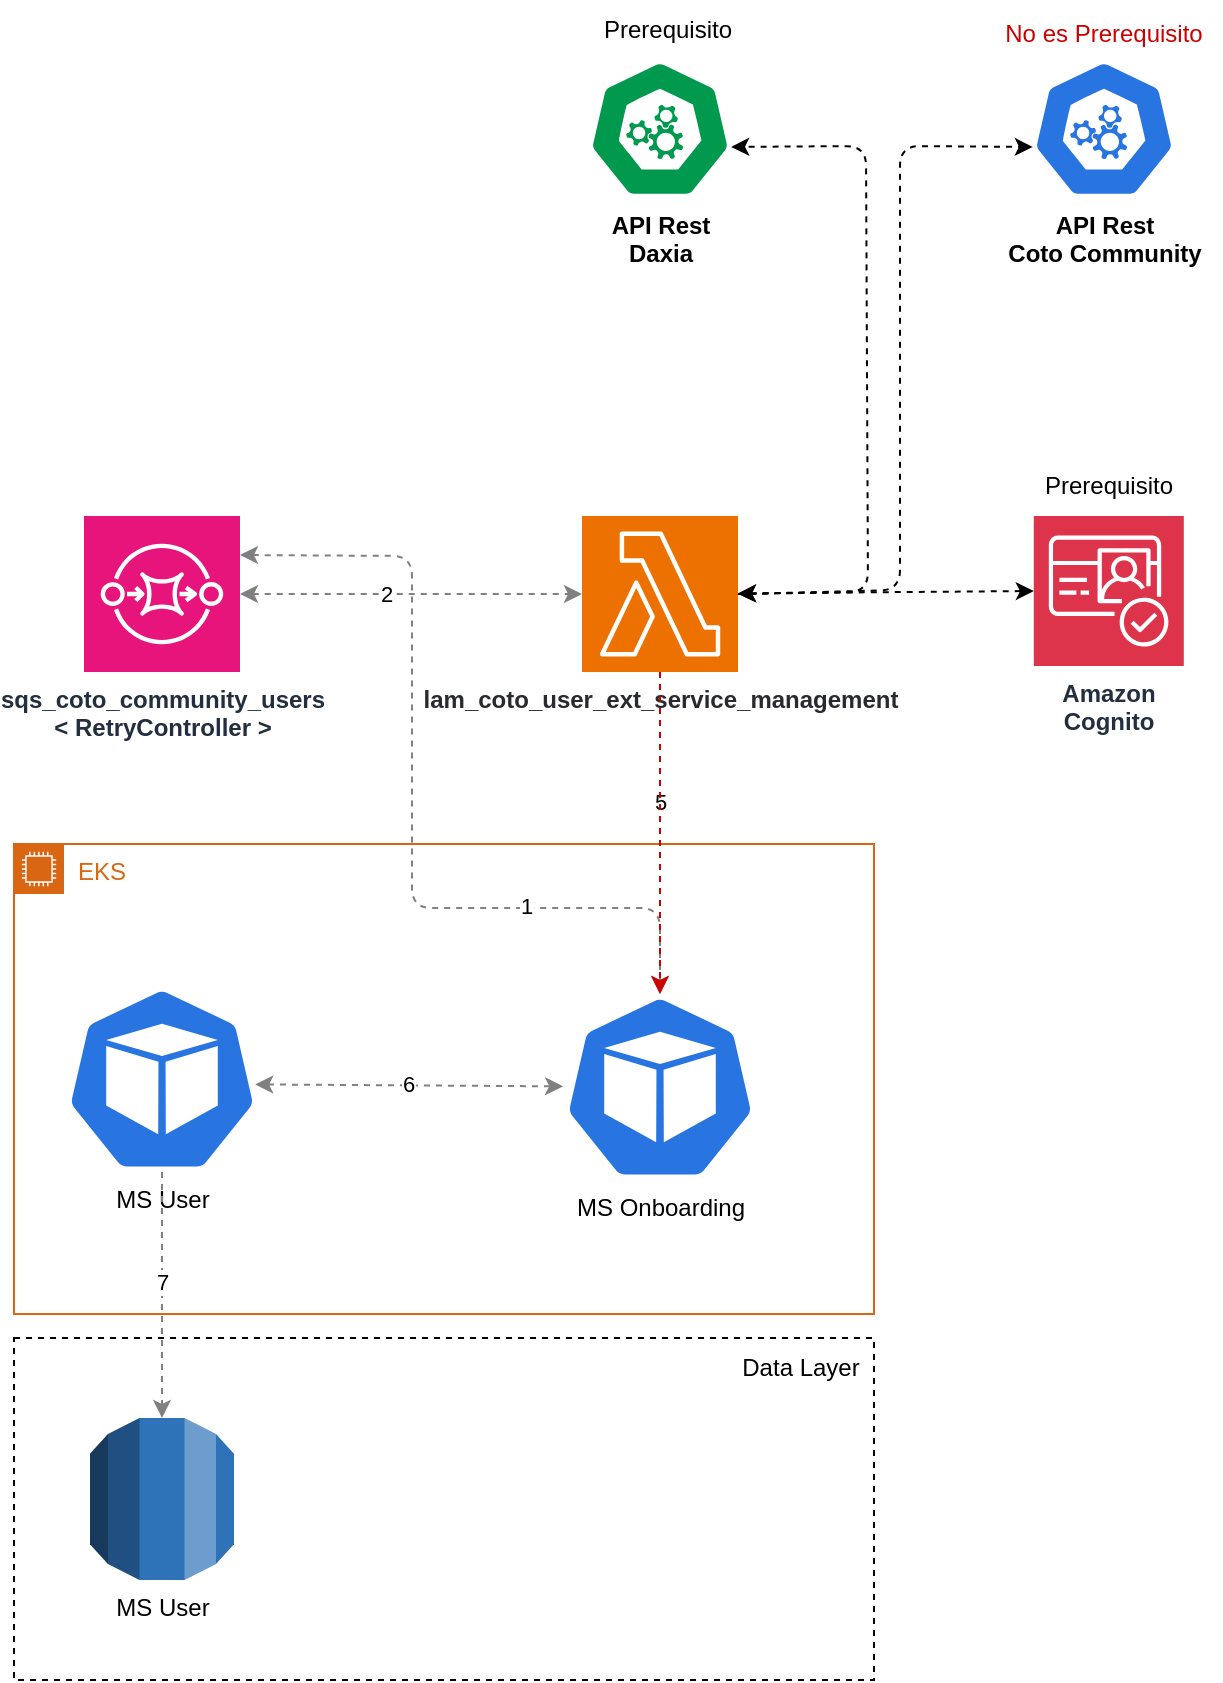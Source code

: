<mxfile pages="4">
    <diagram name="Versión 1" id="N-vkMSzk643TT1PF1aIJ">
        <mxGraphModel dx="1223" dy="-821" grid="0" gridSize="10" guides="1" tooltips="1" connect="1" arrows="1" fold="1" page="1" pageScale="1" pageWidth="1700" pageHeight="1600" math="0" shadow="0">
            <root>
                <mxCell id="Fg7kL6HJxGl7YF9px7j5-0"/>
                <mxCell id="Fg7kL6HJxGl7YF9px7j5-1" parent="Fg7kL6HJxGl7YF9px7j5-0"/>
                <mxCell id="Fg7kL6HJxGl7YF9px7j5-3" value="" style="rounded=0;whiteSpace=wrap;html=1;dashed=1;" parent="Fg7kL6HJxGl7YF9px7j5-1" vertex="1">
                    <mxGeometry x="762" y="2297" width="430" height="171" as="geometry"/>
                </mxCell>
                <mxCell id="Fg7kL6HJxGl7YF9px7j5-4" value="&lt;b style=&quot;color: rgb(41, 42, 46); text-align: left; white-space: pre-wrap;&quot;&gt;&lt;font style=&quot;background-color: rgb(255, 255, 255);&quot;&gt;lam_coto_user_ext_service_management&lt;/font&gt;&lt;/b&gt;" style="sketch=0;points=[[0,0,0],[0.25,0,0],[0.5,0,0],[0.75,0,0],[1,0,0],[0,1,0],[0.25,1,0],[0.5,1,0],[0.75,1,0],[1,1,0],[0,0.25,0],[0,0.5,0],[0,0.75,0],[1,0.25,0],[1,0.5,0],[1,0.75,0]];outlineConnect=0;fontColor=#232F3E;fillColor=#ED7100;strokeColor=#ffffff;dashed=0;verticalLabelPosition=bottom;verticalAlign=top;align=center;html=1;fontSize=12;fontStyle=0;aspect=fixed;shape=mxgraph.aws4.resourceIcon;resIcon=mxgraph.aws4.lambda;" parent="Fg7kL6HJxGl7YF9px7j5-1" vertex="1">
                    <mxGeometry x="1046" y="1886" width="78" height="78" as="geometry"/>
                </mxCell>
                <mxCell id="Fg7kL6HJxGl7YF9px7j5-5" value="&lt;b&gt;sqs_coto_community_users&lt;br&gt;&amp;lt; RetryController &amp;gt;&lt;/b&gt;" style="sketch=0;points=[[0,0,0],[0.25,0,0],[0.5,0,0],[0.75,0,0],[1,0,0],[0,1,0],[0.25,1,0],[0.5,1,0],[0.75,1,0],[1,1,0],[0,0.25,0],[0,0.5,0],[0,0.75,0],[1,0.25,0],[1,0.5,0],[1,0.75,0]];outlineConnect=0;fontColor=#232F3E;fillColor=#E7157B;strokeColor=#ffffff;dashed=0;verticalLabelPosition=bottom;verticalAlign=top;align=center;html=1;fontSize=12;fontStyle=0;aspect=fixed;shape=mxgraph.aws4.resourceIcon;resIcon=mxgraph.aws4.sqs;" parent="Fg7kL6HJxGl7YF9px7j5-1" vertex="1">
                    <mxGeometry x="797" y="1886" width="78" height="78" as="geometry"/>
                </mxCell>
                <mxCell id="Fg7kL6HJxGl7YF9px7j5-6" value="" style="endArrow=classic;startArrow=classic;html=1;rounded=0;exitX=1;exitY=0.5;exitDx=0;exitDy=0;exitPerimeter=0;entryX=0;entryY=0.5;entryDx=0;entryDy=0;entryPerimeter=0;strokeColor=#808080;dashed=1;" parent="Fg7kL6HJxGl7YF9px7j5-1" source="Fg7kL6HJxGl7YF9px7j5-5" target="Fg7kL6HJxGl7YF9px7j5-4" edge="1">
                    <mxGeometry width="50" height="50" relative="1" as="geometry">
                        <mxPoint x="825" y="1878" as="sourcePoint"/>
                        <mxPoint x="875" y="1828" as="targetPoint"/>
                    </mxGeometry>
                </mxCell>
                <mxCell id="Fg7kL6HJxGl7YF9px7j5-7" value="2" style="edgeLabel;html=1;align=center;verticalAlign=middle;resizable=0;points=[];" parent="Fg7kL6HJxGl7YF9px7j5-6" vertex="1" connectable="0">
                    <mxGeometry x="0.193" y="1" relative="1" as="geometry">
                        <mxPoint x="-29" y="1" as="offset"/>
                    </mxGeometry>
                </mxCell>
                <mxCell id="Fg7kL6HJxGl7YF9px7j5-8" value="&lt;b&gt;API Rest&lt;br&gt;Coto Community&lt;/b&gt;" style="aspect=fixed;sketch=0;html=1;dashed=0;whitespace=wrap;verticalLabelPosition=bottom;verticalAlign=top;fillColor=#2875E2;strokeColor=#ffffff;points=[[0.005,0.63,0],[0.1,0.2,0],[0.9,0.2,0],[0.5,0,0],[0.995,0.63,0],[0.72,0.99,0],[0.5,1,0],[0.28,0.99,0]];shape=mxgraph.kubernetes.icon2;prIcon=api" parent="Fg7kL6HJxGl7YF9px7j5-1" vertex="1">
                    <mxGeometry x="1271.06" y="1658" width="71.88" height="69" as="geometry"/>
                </mxCell>
                <mxCell id="Fg7kL6HJxGl7YF9px7j5-11" value="EKS" style="points=[[0,0],[0.25,0],[0.5,0],[0.75,0],[1,0],[1,0.25],[1,0.5],[1,0.75],[1,1],[0.75,1],[0.5,1],[0.25,1],[0,1],[0,0.75],[0,0.5],[0,0.25]];outlineConnect=0;gradientColor=none;html=1;whiteSpace=wrap;fontSize=12;fontStyle=0;container=1;pointerEvents=0;collapsible=0;recursiveResize=0;shape=mxgraph.aws4.group;grIcon=mxgraph.aws4.group_ec2_instance_contents;strokeColor=#D86613;fillColor=none;verticalAlign=top;align=left;spacingLeft=30;fontColor=#D86613;dashed=0;" parent="Fg7kL6HJxGl7YF9px7j5-1" vertex="1">
                    <mxGeometry x="762" y="2050" width="430" height="235" as="geometry"/>
                </mxCell>
                <mxCell id="Fg7kL6HJxGl7YF9px7j5-12" value="MS User" style="aspect=fixed;sketch=0;html=1;dashed=0;whitespace=wrap;verticalLabelPosition=bottom;verticalAlign=top;fillColor=#2875E2;strokeColor=#ffffff;points=[[0.005,0.63,0],[0.1,0.2,0],[0.9,0.2,0],[0.5,0,0],[0.995,0.63,0],[0.72,0.99,0],[0.5,1,0],[0.28,0.99,0]];shape=mxgraph.kubernetes.icon2;prIcon=pod" parent="Fg7kL6HJxGl7YF9px7j5-11" vertex="1">
                    <mxGeometry x="25.56" y="71" width="96.88" height="93" as="geometry"/>
                </mxCell>
                <mxCell id="Fg7kL6HJxGl7YF9px7j5-13" value="MS Onboarding" style="aspect=fixed;sketch=0;html=1;dashed=0;whitespace=wrap;verticalLabelPosition=bottom;verticalAlign=top;fillColor=#2875E2;strokeColor=#ffffff;points=[[0.005,0.63,0],[0.1,0.2,0],[0.9,0.2,0],[0.5,0,0],[0.995,0.63,0],[0.72,0.99,0],[0.5,1,0],[0.28,0.99,0]];shape=mxgraph.kubernetes.icon2;prIcon=pod" parent="Fg7kL6HJxGl7YF9px7j5-11" vertex="1">
                    <mxGeometry x="274.56" y="75" width="96.88" height="93" as="geometry"/>
                </mxCell>
                <mxCell id="Fg7kL6HJxGl7YF9px7j5-14" value="" style="endArrow=classic;startArrow=classic;html=1;rounded=0;exitX=0.981;exitY=0.529;exitDx=0;exitDy=0;exitPerimeter=0;dashed=1;strokeColor=#808080;" parent="Fg7kL6HJxGl7YF9px7j5-11" source="Fg7kL6HJxGl7YF9px7j5-12" target="Fg7kL6HJxGl7YF9px7j5-13" edge="1">
                    <mxGeometry width="50" height="50" relative="1" as="geometry">
                        <mxPoint x="231" y="-4" as="sourcePoint"/>
                        <mxPoint x="281" y="-54" as="targetPoint"/>
                    </mxGeometry>
                </mxCell>
                <mxCell id="Fg7kL6HJxGl7YF9px7j5-15" value="5" style="edgeLabel;html=1;align=center;verticalAlign=middle;resizable=0;points=[];" parent="Fg7kL6HJxGl7YF9px7j5-14" vertex="1" connectable="0">
                    <mxGeometry x="-0.117" y="1" relative="1" as="geometry">
                        <mxPoint x="134" y="-141" as="offset"/>
                    </mxGeometry>
                </mxCell>
                <mxCell id="Fg7kL6HJxGl7YF9px7j5-16" value="6" style="edgeLabel;html=1;align=center;verticalAlign=middle;resizable=0;points=[];" parent="Fg7kL6HJxGl7YF9px7j5-11" vertex="1" connectable="0">
                    <mxGeometry x="198.004" y="121.505" as="geometry">
                        <mxPoint x="-1" y="-2" as="offset"/>
                    </mxGeometry>
                </mxCell>
                <mxCell id="Fg7kL6HJxGl7YF9px7j5-17" value="" style="endArrow=classic;startArrow=classic;html=1;rounded=1;exitX=1;exitY=0.25;exitDx=0;exitDy=0;exitPerimeter=0;entryX=0.5;entryY=0;entryDx=0;entryDy=0;entryPerimeter=0;curved=0;strokeColor=#808080;fillColor=#f5f5f5;dashed=1;" parent="Fg7kL6HJxGl7YF9px7j5-1" source="Fg7kL6HJxGl7YF9px7j5-5" target="Fg7kL6HJxGl7YF9px7j5-13" edge="1">
                    <mxGeometry width="50" height="50" relative="1" as="geometry">
                        <mxPoint x="993" y="2046" as="sourcePoint"/>
                        <mxPoint x="1043" y="1996" as="targetPoint"/>
                        <Array as="points">
                            <mxPoint x="961" y="1906"/>
                            <mxPoint x="961" y="2082"/>
                            <mxPoint x="1085" y="2082"/>
                        </Array>
                    </mxGeometry>
                </mxCell>
                <mxCell id="Fg7kL6HJxGl7YF9px7j5-18" value="1" style="edgeLabel;html=1;align=center;verticalAlign=middle;resizable=0;points=[];" parent="Fg7kL6HJxGl7YF9px7j5-17" vertex="1" connectable="0">
                    <mxGeometry x="0.484" y="1" relative="1" as="geometry">
                        <mxPoint as="offset"/>
                    </mxGeometry>
                </mxCell>
                <mxCell id="Fg7kL6HJxGl7YF9px7j5-19" value="MS User" style="outlineConnect=0;dashed=0;verticalLabelPosition=bottom;verticalAlign=top;align=center;html=1;shape=mxgraph.aws3.rds;fillColor=#2E73B8;gradientColor=none;" parent="Fg7kL6HJxGl7YF9px7j5-1" vertex="1">
                    <mxGeometry x="800" y="2337" width="72" height="81" as="geometry"/>
                </mxCell>
                <mxCell id="Fg7kL6HJxGl7YF9px7j5-20" value="" style="endArrow=classic;html=1;rounded=0;exitX=0.5;exitY=1;exitDx=0;exitDy=0;exitPerimeter=0;entryX=0.5;entryY=0;entryDx=0;entryDy=0;entryPerimeter=0;dashed=1;strokeColor=#CC0000;" parent="Fg7kL6HJxGl7YF9px7j5-1" source="Fg7kL6HJxGl7YF9px7j5-4" target="Fg7kL6HJxGl7YF9px7j5-13" edge="1">
                    <mxGeometry width="50" height="50" relative="1" as="geometry">
                        <mxPoint x="1145" y="2238" as="sourcePoint"/>
                        <mxPoint x="1195" y="2188" as="targetPoint"/>
                    </mxGeometry>
                </mxCell>
                <mxCell id="Fg7kL6HJxGl7YF9px7j5-22" value="" style="endArrow=classic;html=1;rounded=0;exitX=0.5;exitY=1;exitDx=0;exitDy=0;exitPerimeter=0;dashed=1;strokeColor=#808080;" parent="Fg7kL6HJxGl7YF9px7j5-1" source="Fg7kL6HJxGl7YF9px7j5-12" target="Fg7kL6HJxGl7YF9px7j5-19" edge="1">
                    <mxGeometry width="50" height="50" relative="1" as="geometry">
                        <mxPoint x="1145" y="2238" as="sourcePoint"/>
                        <mxPoint x="1195" y="2188" as="targetPoint"/>
                    </mxGeometry>
                </mxCell>
                <mxCell id="Fg7kL6HJxGl7YF9px7j5-23" value="7" style="edgeLabel;html=1;align=center;verticalAlign=middle;resizable=0;points=[];" parent="Fg7kL6HJxGl7YF9px7j5-22" vertex="1" connectable="0">
                    <mxGeometry x="-0.206" y="-2" relative="1" as="geometry">
                        <mxPoint x="2" y="6" as="offset"/>
                    </mxGeometry>
                </mxCell>
                <mxCell id="Fg7kL6HJxGl7YF9px7j5-24" value="Data Layer" style="text;html=1;align=center;verticalAlign=middle;whiteSpace=wrap;rounded=0;" parent="Fg7kL6HJxGl7YF9px7j5-1" vertex="1">
                    <mxGeometry x="1119" y="2297" width="73" height="30" as="geometry"/>
                </mxCell>
                <mxCell id="Fg7kL6HJxGl7YF9px7j5-25" value="&lt;b&gt;API Rest&lt;br&gt;Daxia&lt;/b&gt;" style="aspect=fixed;sketch=0;html=1;dashed=0;whitespace=wrap;verticalLabelPosition=bottom;verticalAlign=top;fillColor=#00994D;strokeColor=#ffffff;points=[[0.005,0.63,0],[0.1,0.2,0],[0.9,0.2,0],[0.5,0,0],[0.995,0.63,0],[0.72,0.99,0],[0.5,1,0],[0.28,0.99,0]];shape=mxgraph.kubernetes.icon2;prIcon=api" parent="Fg7kL6HJxGl7YF9px7j5-1" vertex="1">
                    <mxGeometry x="1049.06" y="1658" width="71.88" height="69" as="geometry"/>
                </mxCell>
                <mxCell id="Fg7kL6HJxGl7YF9px7j5-27" value="No es Prerequisito" style="text;html=1;align=center;verticalAlign=middle;whiteSpace=wrap;rounded=0;fontColor=#CC0000;" parent="Fg7kL6HJxGl7YF9px7j5-1" vertex="1">
                    <mxGeometry x="1248.97" y="1630" width="116.06" height="30" as="geometry"/>
                </mxCell>
                <mxCell id="Fg7kL6HJxGl7YF9px7j5-28" value="&lt;b&gt;Amazon&lt;br&gt;Cognito&lt;/b&gt;" style="sketch=0;points=[[0,0,0],[0.25,0,0],[0.5,0,0],[0.75,0,0],[1,0,0],[0,1,0],[0.25,1,0],[0.5,1,0],[0.75,1,0],[1,1,0],[0,0.25,0],[0,0.5,0],[0,0.75,0],[1,0.25,0],[1,0.5,0],[1,0.75,0]];outlineConnect=0;fontColor=#232F3E;fillColor=#DD344C;strokeColor=#ffffff;dashed=0;verticalLabelPosition=bottom;verticalAlign=top;align=center;html=1;fontSize=12;fontStyle=0;aspect=fixed;shape=mxgraph.aws4.resourceIcon;resIcon=mxgraph.aws4.cognito;" parent="Fg7kL6HJxGl7YF9px7j5-1" vertex="1">
                    <mxGeometry x="1271.91" y="1886" width="75" height="75" as="geometry"/>
                </mxCell>
                <mxCell id="Fg7kL6HJxGl7YF9px7j5-29" value="Prerequisito" style="text;html=1;align=center;verticalAlign=middle;whiteSpace=wrap;rounded=0;" parent="Fg7kL6HJxGl7YF9px7j5-1" vertex="1">
                    <mxGeometry x="1031" y="1628" width="116.06" height="30" as="geometry"/>
                </mxCell>
                <mxCell id="Fg7kL6HJxGl7YF9px7j5-31" value="Prerequisito" style="text;html=1;align=center;verticalAlign=middle;whiteSpace=wrap;rounded=0;" parent="Fg7kL6HJxGl7YF9px7j5-1" vertex="1">
                    <mxGeometry x="1275.88" y="1856" width="67.06" height="30" as="geometry"/>
                </mxCell>
                <mxCell id="aQCFSto1aoT4IkWEtEfO-3" value="" style="endArrow=classic;startArrow=classic;html=1;entryX=0;entryY=0.5;entryDx=0;entryDy=0;entryPerimeter=0;dashed=1;" parent="Fg7kL6HJxGl7YF9px7j5-1" source="Fg7kL6HJxGl7YF9px7j5-4" target="Fg7kL6HJxGl7YF9px7j5-28" edge="1">
                    <mxGeometry width="50" height="50" relative="1" as="geometry">
                        <mxPoint x="951" y="2122" as="sourcePoint"/>
                        <mxPoint x="1001" y="2072" as="targetPoint"/>
                    </mxGeometry>
                </mxCell>
                <mxCell id="1TGrY30X7LJ7VMJuWEEE-0" value="" style="endArrow=classic;startArrow=classic;html=1;entryX=0.005;entryY=0.63;entryDx=0;entryDy=0;entryPerimeter=0;exitX=1;exitY=0.5;exitDx=0;exitDy=0;exitPerimeter=0;dashed=1;" parent="Fg7kL6HJxGl7YF9px7j5-1" source="Fg7kL6HJxGl7YF9px7j5-4" target="Fg7kL6HJxGl7YF9px7j5-8" edge="1">
                    <mxGeometry width="50" height="50" relative="1" as="geometry">
                        <mxPoint x="979" y="2022" as="sourcePoint"/>
                        <mxPoint x="1029" y="1972" as="targetPoint"/>
                        <Array as="points">
                            <mxPoint x="1205" y="1923"/>
                            <mxPoint x="1205" y="1701"/>
                        </Array>
                    </mxGeometry>
                </mxCell>
                <mxCell id="1TGrY30X7LJ7VMJuWEEE-1" value="" style="endArrow=classic;html=1;exitX=1;exitY=0.5;exitDx=0;exitDy=0;exitPerimeter=0;entryX=0.995;entryY=0.63;entryDx=0;entryDy=0;entryPerimeter=0;dashed=1;" parent="Fg7kL6HJxGl7YF9px7j5-1" source="Fg7kL6HJxGl7YF9px7j5-4" target="Fg7kL6HJxGl7YF9px7j5-25" edge="1">
                    <mxGeometry width="50" height="50" relative="1" as="geometry">
                        <mxPoint x="979" y="2022" as="sourcePoint"/>
                        <mxPoint x="1029" y="1972" as="targetPoint"/>
                        <Array as="points">
                            <mxPoint x="1189" y="1924"/>
                            <mxPoint x="1188" y="1701"/>
                        </Array>
                    </mxGeometry>
                </mxCell>
            </root>
        </mxGraphModel>
    </diagram>
    <diagram id="DYlVki5ZgptVmCfeUOrU" name="Versión 1.1.">
        <mxGraphModel dx="983" dy="-821" grid="0" gridSize="10" guides="1" tooltips="1" connect="1" arrows="1" fold="1" page="1" pageScale="1" pageWidth="1700" pageHeight="1600" math="0" shadow="0">
            <root>
                <mxCell id="0"/>
                <mxCell id="1" parent="0"/>
                <mxCell id="2" value="" style="rounded=0;whiteSpace=wrap;html=1;dashed=1;strokeColor=#0000FF;" parent="1" vertex="1">
                    <mxGeometry x="745" y="2381" width="646" height="171" as="geometry"/>
                </mxCell>
                <mxCell id="h1o31QETepkqe7xlc8Or-48" style="edgeStyle=none;html=1;entryX=0.5;entryY=1;entryDx=0;entryDy=0;dashed=1;fillColor=#f5f5f5;strokeColor=#999999;" parent="1" source="3" target="h1o31QETepkqe7xlc8Or-46" edge="1">
                    <mxGeometry relative="1" as="geometry"/>
                </mxCell>
                <mxCell id="3" value="&lt;b style=&quot;color: rgb(41, 42, 46); text-align: left; white-space: pre-wrap;&quot;&gt;&lt;font style=&quot;background-color: rgb(255, 255, 255);&quot;&gt;lam_coto_user_ext_service_management&lt;/font&gt;&lt;/b&gt;" style="sketch=0;points=[[0,0,0],[0.25,0,0],[0.5,0,0],[0.75,0,0],[1,0,0],[0,1,0],[0.25,1,0],[0.5,1,0],[0.75,1,0],[1,1,0],[0,0.25,0],[0,0.5,0],[0,0.75,0],[1,0.25,0],[1,0.5,0],[1,0.75,0]];outlineConnect=0;fontColor=#232F3E;fillColor=#ED7100;strokeColor=#ffffff;dashed=0;verticalLabelPosition=bottom;verticalAlign=top;align=center;html=1;fontSize=12;fontStyle=0;aspect=fixed;shape=mxgraph.aws4.resourceIcon;resIcon=mxgraph.aws4.lambda;" parent="1" vertex="1">
                    <mxGeometry x="1029" y="1970" width="78" height="78" as="geometry"/>
                </mxCell>
                <mxCell id="4" value="&lt;b&gt;sqs_coto_superapp_alta_usuarios&lt;br&gt;&amp;lt; RetryController &amp;gt;&lt;/b&gt;" style="sketch=0;points=[[0,0,0],[0.25,0,0],[0.5,0,0],[0.75,0,0],[1,0,0],[0,1,0],[0.25,1,0],[0.5,1,0],[0.75,1,0],[1,1,0],[0,0.25,0],[0,0.5,0],[0,0.75,0],[1,0.25,0],[1,0.5,0],[1,0.75,0]];outlineConnect=0;fontColor=#232F3E;fillColor=#E7157B;strokeColor=#ffffff;dashed=0;verticalLabelPosition=bottom;verticalAlign=top;align=center;html=1;fontSize=12;fontStyle=0;aspect=fixed;shape=mxgraph.aws4.resourceIcon;resIcon=mxgraph.aws4.sqs;" parent="1" vertex="1">
                    <mxGeometry x="765" y="1970" width="78" height="78" as="geometry"/>
                </mxCell>
                <mxCell id="5" value="" style="endArrow=classic;startArrow=classic;html=1;rounded=0;exitX=1;exitY=0.5;exitDx=0;exitDy=0;exitPerimeter=0;entryX=0;entryY=0.5;entryDx=0;entryDy=0;entryPerimeter=0;strokeColor=#808080;dashed=1;" parent="1" source="4" target="3" edge="1">
                    <mxGeometry width="50" height="50" relative="1" as="geometry">
                        <mxPoint x="808" y="1962" as="sourcePoint"/>
                        <mxPoint x="858" y="1912" as="targetPoint"/>
                    </mxGeometry>
                </mxCell>
                <mxCell id="6" value="2" style="edgeLabel;html=1;align=center;verticalAlign=middle;resizable=0;points=[];" parent="5" vertex="1" connectable="0">
                    <mxGeometry x="0.193" y="1" relative="1" as="geometry">
                        <mxPoint x="-29" y="1" as="offset"/>
                    </mxGeometry>
                </mxCell>
                <mxCell id="h1o31QETepkqe7xlc8Or-45" value="" style="edgeStyle=none;html=1;" parent="1" source="7" target="28" edge="1">
                    <mxGeometry relative="1" as="geometry"/>
                </mxCell>
                <mxCell id="7" value="&lt;b&gt;API Rest&lt;br&gt;Coto Community&lt;/b&gt;" style="aspect=fixed;sketch=0;html=1;dashed=0;whitespace=wrap;verticalLabelPosition=bottom;verticalAlign=top;fillColor=#2875E2;strokeColor=#ffffff;points=[[0.005,0.63,0],[0.1,0.2,0],[0.9,0.2,0],[0.5,0,0],[0.995,0.63,0],[0.72,0.99,0],[0.5,1,0],[0.28,0.99,0]];shape=mxgraph.kubernetes.icon2;prIcon=api" parent="1" vertex="1">
                    <mxGeometry x="1342.09" y="1892" width="71.88" height="69" as="geometry"/>
                </mxCell>
                <mxCell id="10" value="EKS" style="points=[[0,0],[0.25,0],[0.5,0],[0.75,0],[1,0],[1,0.25],[1,0.5],[1,0.75],[1,1],[0.75,1],[0.5,1],[0.25,1],[0,1],[0,0.75],[0,0.5],[0,0.25]];outlineConnect=0;gradientColor=none;html=1;whiteSpace=wrap;fontSize=12;fontStyle=0;container=1;pointerEvents=0;collapsible=0;recursiveResize=0;shape=mxgraph.aws4.group;grIcon=mxgraph.aws4.group_ec2_instance_contents;strokeColor=#D86613;fillColor=none;verticalAlign=top;align=left;spacingLeft=30;fontColor=#D86613;dashed=1;perimeterSpacing=7;" parent="1" vertex="1">
                    <mxGeometry x="745" y="2134" width="646" height="235" as="geometry"/>
                </mxCell>
                <mxCell id="11" value="MS User" style="aspect=fixed;sketch=0;html=1;dashed=0;whitespace=wrap;verticalLabelPosition=bottom;verticalAlign=top;fillColor=#2875E2;strokeColor=#ffffff;points=[[0.005,0.63,0],[0.1,0.2,0],[0.9,0.2,0],[0.5,0,0],[0.995,0.63,0],[0.72,0.99,0],[0.5,1,0],[0.28,0.99,0]];shape=mxgraph.kubernetes.icon2;prIcon=pod" parent="10" vertex="1">
                    <mxGeometry x="25.56" y="75" width="96.88" height="93" as="geometry"/>
                </mxCell>
                <mxCell id="12" value="MS Onboarding" style="aspect=fixed;sketch=0;html=1;dashed=0;whitespace=wrap;verticalLabelPosition=bottom;verticalAlign=top;fillColor=#2875E2;strokeColor=#ffffff;points=[[0.005,0.63,0],[0.1,0.2,0],[0.9,0.2,0],[0.5,0,0],[0.995,0.63,0],[0.72,0.99,0],[0.5,1,0],[0.28,0.99,0]];shape=mxgraph.kubernetes.icon2;prIcon=pod" parent="10" vertex="1">
                    <mxGeometry x="274.56" y="75" width="96.88" height="93" as="geometry"/>
                </mxCell>
                <mxCell id="h1o31QETepkqe7xlc8Or-36" value="MS Identity" style="aspect=fixed;sketch=0;html=1;dashed=0;whitespace=wrap;verticalLabelPosition=bottom;verticalAlign=top;fillColor=#2875E2;strokeColor=#ffffff;points=[[0.005,0.63,0],[0.1,0.2,0],[0.9,0.2,0],[0.5,0,0],[0.995,0.63,0],[0.72,0.99,0],[0.5,1,0],[0.28,0.99,0]];shape=mxgraph.kubernetes.icon2;prIcon=pod" parent="10" vertex="1">
                    <mxGeometry x="520" y="75" width="96.88" height="93" as="geometry"/>
                </mxCell>
                <mxCell id="15" value="" style="endArrow=classic;startArrow=classic;html=1;rounded=1;exitX=1;exitY=0.25;exitDx=0;exitDy=0;exitPerimeter=0;entryX=0.5;entryY=0;entryDx=0;entryDy=0;entryPerimeter=0;curved=0;strokeColor=#808080;fillColor=#f5f5f5;dashed=1;" parent="1" source="4" target="12" edge="1">
                    <mxGeometry width="50" height="50" relative="1" as="geometry">
                        <mxPoint x="976" y="2130" as="sourcePoint"/>
                        <mxPoint x="1026" y="2080" as="targetPoint"/>
                        <Array as="points">
                            <mxPoint x="944" y="1990"/>
                            <mxPoint x="944" y="2166"/>
                            <mxPoint x="1068" y="2166"/>
                        </Array>
                    </mxGeometry>
                </mxCell>
                <mxCell id="16" value="1" style="edgeLabel;html=1;align=center;verticalAlign=middle;resizable=0;points=[];" parent="15" vertex="1" connectable="0">
                    <mxGeometry x="0.484" y="1" relative="1" as="geometry">
                        <mxPoint as="offset"/>
                    </mxGeometry>
                </mxCell>
                <mxCell id="17" value="MS User" style="outlineConnect=0;dashed=0;verticalLabelPosition=bottom;verticalAlign=top;align=center;html=1;shape=mxgraph.aws3.rds;fillColor=#2E73B8;gradientColor=none;" parent="1" vertex="1">
                    <mxGeometry x="783" y="2421" width="72" height="81" as="geometry"/>
                </mxCell>
                <mxCell id="18" value="" style="endArrow=classic;html=1;rounded=1;exitX=0.5;exitY=1;exitDx=0;exitDy=0;exitPerimeter=0;dashed=1;strokeColor=#808080;curved=0;" parent="1" source="3" edge="1">
                    <mxGeometry width="50" height="50" relative="1" as="geometry">
                        <mxPoint x="1128" y="2322" as="sourcePoint"/>
                        <mxPoint x="819" y="2211" as="targetPoint"/>
                        <Array as="points">
                            <mxPoint x="1068" y="2099"/>
                            <mxPoint x="820" y="2099"/>
                        </Array>
                    </mxGeometry>
                </mxCell>
                <mxCell id="20" value="" style="endArrow=classic;html=1;rounded=0;exitX=0.5;exitY=1;exitDx=0;exitDy=0;exitPerimeter=0;dashed=1;strokeColor=#808080;" parent="1" source="11" target="17" edge="1">
                    <mxGeometry width="50" height="50" relative="1" as="geometry">
                        <mxPoint x="1128" y="2322" as="sourcePoint"/>
                        <mxPoint x="1178" y="2272" as="targetPoint"/>
                    </mxGeometry>
                </mxCell>
                <mxCell id="21" value="7" style="edgeLabel;html=1;align=center;verticalAlign=middle;resizable=0;points=[];" parent="20" vertex="1" connectable="0">
                    <mxGeometry x="-0.206" y="-2" relative="1" as="geometry">
                        <mxPoint x="2" y="6" as="offset"/>
                    </mxGeometry>
                </mxCell>
                <mxCell id="22" value="Data Layer" style="text;html=1;align=center;verticalAlign=middle;whiteSpace=wrap;rounded=0;" parent="1" vertex="1">
                    <mxGeometry x="1317.59" y="2381" width="73" height="30" as="geometry"/>
                </mxCell>
                <mxCell id="23" value="&lt;b&gt;API Rest&lt;br&gt;Daxia&lt;/b&gt;" style="aspect=fixed;sketch=0;html=1;dashed=0;whitespace=wrap;verticalLabelPosition=bottom;verticalAlign=top;fillColor=#00994D;strokeColor=#ffffff;points=[[0.005,0.63,0],[0.1,0.2,0],[0.9,0.2,0],[0.5,0,0],[0.995,0.63,0],[0.72,0.99,0],[0.5,1,0],[0.28,0.99,0]];shape=mxgraph.kubernetes.icon2;prIcon=api" parent="1" vertex="1">
                    <mxGeometry x="1342.09" y="2014" width="71.88" height="69" as="geometry"/>
                </mxCell>
                <mxCell id="27" value="&lt;span style=&quot;color: rgb(204, 0, 0);&quot;&gt;(**)&amp;nbsp;&lt;/span&gt;" style="text;html=1;align=center;verticalAlign=middle;whiteSpace=wrap;rounded=0;" parent="1" vertex="1">
                    <mxGeometry x="1297.0" y="2027" width="67.06" height="30" as="geometry"/>
                </mxCell>
                <mxCell id="28" value="&lt;span style=&quot;color: rgb(0, 0, 204);&quot;&gt;(**)&lt;/span&gt;" style="text;html=1;align=center;verticalAlign=middle;whiteSpace=wrap;rounded=0;fontColor=#CC0000;" parent="1" vertex="1">
                    <mxGeometry x="1311.49" y="1905" width="38.09" height="30" as="geometry"/>
                </mxCell>
                <mxCell id="30" value="&lt;b&gt;Amazon&lt;br&gt;Cognito&lt;/b&gt;" style="sketch=0;points=[[0,0,0],[0.25,0,0],[0.5,0,0],[0.75,0,0],[1,0,0],[0,1,0],[0.25,1,0],[0.5,1,0],[0.75,1,0],[1,1,0],[0,0.25,0],[0,0.5,0],[0,0.75,0],[1,0.25,0],[1,0.5,0],[1,0.75,0]];outlineConnect=0;fontColor=#232F3E;fillColor=#DD344C;strokeColor=#ffffff;dashed=0;verticalLabelPosition=bottom;verticalAlign=top;align=center;html=1;fontSize=12;fontStyle=0;aspect=fixed;shape=mxgraph.aws4.resourceIcon;resIcon=mxgraph.aws4.cognito;" parent="1" vertex="1">
                    <mxGeometry x="1345.03" y="1780" width="66" height="66" as="geometry"/>
                </mxCell>
                <mxCell id="35" value="&lt;font style=&quot;color: rgb(0, 0, 204);&quot;&gt;(**) No es Prerequisito para dar de alta&lt;/font&gt;" style="text;html=1;align=center;verticalAlign=middle;whiteSpace=wrap;rounded=0;strokeColor=#0000CC;dashed=1;" parent="1" vertex="1">
                    <mxGeometry x="742" y="1817" width="239" height="30" as="geometry"/>
                </mxCell>
                <mxCell id="h1o31QETepkqe7xlc8Or-40" value="" style="endArrow=classic;startArrow=classic;html=1;exitX=1;exitY=0.5;exitDx=0;exitDy=0;exitPerimeter=0;entryX=0;entryY=0.5;entryDx=0;entryDy=0;entryPerimeter=0;fontColor=#999999;strokeColor=#999999;dashed=1;" parent="1" source="3" target="30" edge="1">
                    <mxGeometry width="50" height="50" relative="1" as="geometry">
                        <mxPoint x="1222" y="2225" as="sourcePoint"/>
                        <mxPoint x="1272" y="2175" as="targetPoint"/>
                        <Array as="points">
                            <mxPoint x="1219" y="2009"/>
                            <mxPoint x="1219" y="1813"/>
                        </Array>
                    </mxGeometry>
                </mxCell>
                <mxCell id="h1o31QETepkqe7xlc8Or-41" value="" style="endArrow=classic;startArrow=classic;html=1;entryX=0.005;entryY=0.63;entryDx=0;entryDy=0;entryPerimeter=0;exitX=1;exitY=0.5;exitDx=0;exitDy=0;exitPerimeter=0;strokeColor=#B3B3B3;dashed=1;" parent="1" source="3" target="7" edge="1">
                    <mxGeometry width="50" height="50" relative="1" as="geometry">
                        <mxPoint x="1222" y="2225" as="sourcePoint"/>
                        <mxPoint x="1272" y="2175" as="targetPoint"/>
                        <Array as="points">
                            <mxPoint x="1219" y="2009"/>
                            <mxPoint x="1219" y="1935"/>
                        </Array>
                    </mxGeometry>
                </mxCell>
                <mxCell id="h1o31QETepkqe7xlc8Or-42" value="" style="endArrow=classic;startArrow=classic;html=1;exitX=0.995;exitY=0.63;exitDx=0;exitDy=0;exitPerimeter=0;entryX=0.005;entryY=0.63;entryDx=0;entryDy=0;entryPerimeter=0;strokeColor=#999999;dashed=1;" parent="1" source="11" target="23" edge="1">
                    <mxGeometry width="50" height="50" relative="1" as="geometry">
                        <mxPoint x="1204" y="2125" as="sourcePoint"/>
                        <mxPoint x="1254" y="2075" as="targetPoint"/>
                        <Array as="points">
                            <mxPoint x="930" y="2268"/>
                            <mxPoint x="930" y="2340"/>
                            <mxPoint x="1220" y="2340"/>
                            <mxPoint x="1220" y="2059"/>
                        </Array>
                    </mxGeometry>
                </mxCell>
                <mxCell id="h1o31QETepkqe7xlc8Or-43" value="" style="endArrow=classic;html=1;exitX=0.995;exitY=0.63;exitDx=0;exitDy=0;exitPerimeter=0;entryX=1;entryY=0.5;entryDx=0;entryDy=0;entryPerimeter=0;dashed=1;strokeColor=#999999;" parent="1" source="h1o31QETepkqe7xlc8Or-36" target="30" edge="1">
                    <mxGeometry width="50" height="50" relative="1" as="geometry">
                        <mxPoint x="1588.996" y="2268.59" as="sourcePoint"/>
                        <mxPoint x="1638.63" y="1814" as="targetPoint"/>
                        <Array as="points">
                            <mxPoint x="1473" y="2268"/>
                            <mxPoint x="1473" y="1813"/>
                        </Array>
                    </mxGeometry>
                </mxCell>
                <mxCell id="_EzCQTQbRC4SgNDIyxDZ-52" value="Inicio Sesión&lt;br&gt;(Si isCreated == True)" style="edgeLabel;html=1;align=center;verticalAlign=middle;resizable=0;points=[];" parent="h1o31QETepkqe7xlc8Or-43" vertex="1" connectable="0">
                    <mxGeometry x="0.044" y="-1" relative="1" as="geometry">
                        <mxPoint as="offset"/>
                    </mxGeometry>
                </mxCell>
                <mxCell id="h1o31QETepkqe7xlc8Or-44" value="" style="outlineConnect=0;dashed=0;verticalLabelPosition=bottom;verticalAlign=top;align=center;html=1;shape=mxgraph.aws3.android;fillColor=#6600CC;gradientColor=none;" parent="1" vertex="1">
                    <mxGeometry x="998" y="1963" width="26" height="31" as="geometry"/>
                </mxCell>
                <mxCell id="h1o31QETepkqe7xlc8Or-46" value="" style="strokeColor=#666666;shadow=0;strokeWidth=1;rounded=1;absoluteArcSize=1;arcSize=2;dashed=1;fontColor=#000000;" parent="1" vertex="1">
                    <mxGeometry x="1018" y="1786" width="100" height="60" as="geometry"/>
                </mxCell>
                <mxCell id="h1o31QETepkqe7xlc8Or-47" value="Firebase" style="sketch=0;dashed=0;connectable=0;html=1;fillColor=#5184F3;strokeColor=none;shape=mxgraph.gcp2.firebase;part=1;labelPosition=right;verticalLabelPosition=middle;align=left;verticalAlign=middle;spacingLeft=5;fontColor=#999999;fontSize=12;" parent="h1o31QETepkqe7xlc8Or-46" vertex="1">
                    <mxGeometry width="32.4" height="45" relative="1" as="geometry">
                        <mxPoint x="5" y="7" as="offset"/>
                    </mxGeometry>
                </mxCell>
                <mxCell id="_EzCQTQbRC4SgNDIyxDZ-35" value="3 Async" style="text;html=1;align=center;verticalAlign=middle;whiteSpace=wrap;rounded=0;" parent="1" vertex="1">
                    <mxGeometry x="1131" y="1975" width="53" height="30" as="geometry"/>
                </mxCell>
                <mxCell id="_EzCQTQbRC4SgNDIyxDZ-36" value="SetAttribute: isCreated == True" style="text;html=1;align=center;verticalAlign=middle;whiteSpace=wrap;rounded=0;strokeColor=default;dashed=1;" parent="1" vertex="1">
                    <mxGeometry x="1469" y="1715" width="202" height="30" as="geometry"/>
                </mxCell>
                <mxCell id="_EzCQTQbRC4SgNDIyxDZ-38" value="&lt;span style=&quot;color: rgb(204, 0, 0);&quot;&gt;(**)&amp;nbsp;&lt;/span&gt;" style="text;html=1;align=center;verticalAlign=middle;whiteSpace=wrap;rounded=0;" parent="1" vertex="1">
                    <mxGeometry x="1297.0" y="1780" width="67.06" height="30" as="geometry"/>
                </mxCell>
                <mxCell id="_EzCQTQbRC4SgNDIyxDZ-42" value="&lt;font style=&quot;color: rgb(204, 0, 0);&quot;&gt;(**) Prerequisito para dar de alta&lt;/font&gt;" style="text;html=1;align=center;verticalAlign=middle;whiteSpace=wrap;rounded=0;strokeColor=#CC0000;dashed=1;" parent="1" vertex="1">
                    <mxGeometry x="743" y="1780" width="238" height="30" as="geometry"/>
                </mxCell>
                <mxCell id="_EzCQTQbRC4SgNDIyxDZ-43" value="&lt;span style=&quot;color: rgb(0, 0, 204);&quot;&gt;(**)&lt;/span&gt;" style="text;html=1;align=center;verticalAlign=middle;whiteSpace=wrap;rounded=0;fontColor=#CC0000;" parent="1" vertex="1">
                    <mxGeometry x="1048.96" y="1750" width="38.09" height="30" as="geometry"/>
                </mxCell>
                <mxCell id="_EzCQTQbRC4SgNDIyxDZ-48" value="&lt;font style=&quot;&quot;&gt;Mensajes atomicos: Daxia, Comunidad Coto, Firebase. Para garantizar Retry en cada gestión&lt;/font&gt;" style="text;html=1;align=center;verticalAlign=middle;whiteSpace=wrap;rounded=0;strokeColor=#000000;dashed=1;fontColor=#000000;" parent="1" vertex="1">
                    <mxGeometry x="516" y="1979.5" width="239" height="59" as="geometry"/>
                </mxCell>
                <mxCell id="_EzCQTQbRC4SgNDIyxDZ-50" value="3 Async" style="text;html=1;align=center;verticalAlign=middle;whiteSpace=wrap;rounded=0;" parent="1" vertex="1">
                    <mxGeometry x="1072" y="1898" width="53" height="30" as="geometry"/>
                </mxCell>
                <mxCell id="_EzCQTQbRC4SgNDIyxDZ-51" value="Depende API Rest Daxia" style="text;html=1;align=center;verticalAlign=middle;whiteSpace=wrap;rounded=0;strokeColor=default;dashed=1;" parent="1" vertex="1">
                    <mxGeometry x="1469" y="1753" width="202" height="30" as="geometry"/>
                </mxCell>
                <mxCell id="_EzCQTQbRC4SgNDIyxDZ-53" value="Set Attribute: DeviceToken&amp;nbsp;" style="text;html=1;align=center;verticalAlign=middle;whiteSpace=wrap;rounded=0;strokeColor=default;dashed=1;" parent="1" vertex="1">
                    <mxGeometry x="1469" y="1677" width="202" height="30" as="geometry"/>
                </mxCell>
                <mxCell id="_EzCQTQbRC4SgNDIyxDZ-54" value="Set Attribute: DeviceId&amp;nbsp;" style="text;html=1;align=center;verticalAlign=middle;whiteSpace=wrap;rounded=0;strokeColor=default;dashed=1;" parent="1" vertex="1">
                    <mxGeometry x="1469" y="1638" width="202" height="30" as="geometry"/>
                </mxCell>
            </root>
        </mxGraphModel>
    </diagram>
    <diagram name="Final Version" id="NhQ5V5zvNKRSdASUk_B3">
        <mxGraphModel dx="819" dy="-951" grid="0" gridSize="10" guides="1" tooltips="1" connect="1" arrows="1" fold="1" page="0" pageScale="1" pageWidth="1200" pageHeight="1400" math="0" shadow="0">
            <root>
                <mxCell id="r2u92Eor0g_QDjUF2bpA-0"/>
                <mxCell id="r2u92Eor0g_QDjUF2bpA-1" parent="r2u92Eor0g_QDjUF2bpA-0"/>
                <mxCell id="r2u92Eor0g_QDjUF2bpA-2" value="" style="rounded=0;whiteSpace=wrap;html=1;dashed=1;strokeColor=#0000FF;" parent="r2u92Eor0g_QDjUF2bpA-1" vertex="1">
                    <mxGeometry x="399" y="2379" width="646" height="171" as="geometry"/>
                </mxCell>
                <mxCell id="r2u92Eor0g_QDjUF2bpA-4" value="&lt;b style=&quot;color: rgb(41, 42, 46); text-align: left; white-space: pre-wrap;&quot;&gt;&lt;font style=&quot;background-color: rgb(255, 255, 255);&quot;&gt;lam_coto_user_ext_service_management&lt;/font&gt;&lt;/b&gt;" style="sketch=0;points=[[0,0,0],[0.25,0,0],[0.5,0,0],[0.75,0,0],[1,0,0],[0,1,0],[0.25,1,0],[0.5,1,0],[0.75,1,0],[1,1,0],[0,0.25,0],[0,0.5,0],[0,0.75,0],[1,0.25,0],[1,0.5,0],[1,0.75,0]];outlineConnect=0;fontColor=#232F3E;fillColor=#ED7100;strokeColor=#ffffff;dashed=0;verticalLabelPosition=bottom;verticalAlign=top;align=center;html=1;fontSize=12;fontStyle=0;aspect=fixed;shape=mxgraph.aws4.resourceIcon;resIcon=mxgraph.aws4.lambda;" parent="r2u92Eor0g_QDjUF2bpA-1" vertex="1">
                    <mxGeometry x="683" y="1968" width="78" height="78" as="geometry"/>
                </mxCell>
                <mxCell id="r2u92Eor0g_QDjUF2bpA-5" value="&lt;b&gt;sqs_coto_superapp_alta_usuarios&lt;br&gt;&amp;lt; RetryController &amp;gt;&lt;/b&gt;" style="sketch=0;points=[[0,0,0],[0.25,0,0],[0.5,0,0],[0.75,0,0],[1,0,0],[0,1,0],[0.25,1,0],[0.5,1,0],[0.75,1,0],[1,1,0],[0,0.25,0],[0,0.5,0],[0,0.75,0],[1,0.25,0],[1,0.5,0],[1,0.75,0]];outlineConnect=0;fontColor=#232F3E;fillColor=#E7157B;strokeColor=#ffffff;dashed=0;verticalLabelPosition=bottom;verticalAlign=top;align=center;html=1;fontSize=12;fontStyle=0;aspect=fixed;shape=mxgraph.aws4.resourceIcon;resIcon=mxgraph.aws4.sqs;" parent="r2u92Eor0g_QDjUF2bpA-1" vertex="1">
                    <mxGeometry x="419" y="1968" width="78" height="78" as="geometry"/>
                </mxCell>
                <mxCell id="r2u92Eor0g_QDjUF2bpA-6" value="" style="endArrow=classic;startArrow=classic;html=1;rounded=0;exitX=1;exitY=0.5;exitDx=0;exitDy=0;exitPerimeter=0;entryX=0;entryY=0.5;entryDx=0;entryDy=0;entryPerimeter=0;strokeColor=#808080;dashed=1;" parent="r2u92Eor0g_QDjUF2bpA-1" source="r2u92Eor0g_QDjUF2bpA-5" target="r2u92Eor0g_QDjUF2bpA-4" edge="1">
                    <mxGeometry width="50" height="50" relative="1" as="geometry">
                        <mxPoint x="462" y="1960" as="sourcePoint"/>
                        <mxPoint x="512" y="1910" as="targetPoint"/>
                    </mxGeometry>
                </mxCell>
                <mxCell id="r2u92Eor0g_QDjUF2bpA-7" value="2" style="edgeLabel;html=1;align=center;verticalAlign=middle;resizable=0;points=[];" parent="r2u92Eor0g_QDjUF2bpA-6" vertex="1" connectable="0">
                    <mxGeometry x="0.193" y="1" relative="1" as="geometry">
                        <mxPoint x="-29" y="1" as="offset"/>
                    </mxGeometry>
                </mxCell>
                <mxCell id="r2u92Eor0g_QDjUF2bpA-8" value="" style="edgeStyle=none;html=1;" parent="r2u92Eor0g_QDjUF2bpA-1" source="r2u92Eor0g_QDjUF2bpA-9" target="r2u92Eor0g_QDjUF2bpA-23" edge="1">
                    <mxGeometry relative="1" as="geometry"/>
                </mxCell>
                <mxCell id="r2u92Eor0g_QDjUF2bpA-9" value="&lt;b&gt;API Rest&lt;br&gt;Coto Community&lt;/b&gt;" style="aspect=fixed;sketch=0;html=1;dashed=0;whitespace=wrap;verticalLabelPosition=bottom;verticalAlign=top;fillColor=#2875E2;strokeColor=#ffffff;points=[[0.005,0.63,0],[0.1,0.2,0],[0.9,0.2,0],[0.5,0,0],[0.995,0.63,0],[0.72,0.99,0],[0.5,1,0],[0.28,0.99,0]];shape=mxgraph.kubernetes.icon2;prIcon=api" parent="r2u92Eor0g_QDjUF2bpA-1" vertex="1">
                    <mxGeometry x="996.09" y="1890" width="71.88" height="69" as="geometry"/>
                </mxCell>
                <mxCell id="r2u92Eor0g_QDjUF2bpA-10" value="EKS" style="points=[[0,0],[0.25,0],[0.5,0],[0.75,0],[1,0],[1,0.25],[1,0.5],[1,0.75],[1,1],[0.75,1],[0.5,1],[0.25,1],[0,1],[0,0.75],[0,0.5],[0,0.25]];outlineConnect=0;gradientColor=none;html=1;whiteSpace=wrap;fontSize=12;fontStyle=0;container=1;pointerEvents=0;collapsible=0;recursiveResize=0;shape=mxgraph.aws4.group;grIcon=mxgraph.aws4.group_ec2_instance_contents;strokeColor=#D86613;fillColor=none;verticalAlign=top;align=left;spacingLeft=30;fontColor=#D86613;dashed=1;perimeterSpacing=7;" parent="r2u92Eor0g_QDjUF2bpA-1" vertex="1">
                    <mxGeometry x="399" y="2132" width="646" height="235" as="geometry"/>
                </mxCell>
                <mxCell id="r2u92Eor0g_QDjUF2bpA-11" value="MS User" style="aspect=fixed;sketch=0;html=1;dashed=0;whitespace=wrap;verticalLabelPosition=bottom;verticalAlign=top;fillColor=#2875E2;strokeColor=#ffffff;points=[[0.005,0.63,0],[0.1,0.2,0],[0.9,0.2,0],[0.5,0,0],[0.995,0.63,0],[0.72,0.99,0],[0.5,1,0],[0.28,0.99,0]];shape=mxgraph.kubernetes.icon2;prIcon=pod" parent="r2u92Eor0g_QDjUF2bpA-10" vertex="1">
                    <mxGeometry x="25.56" y="75" width="96.88" height="93" as="geometry"/>
                </mxCell>
                <mxCell id="r2u92Eor0g_QDjUF2bpA-12" value="MS Onboarding" style="aspect=fixed;sketch=0;html=1;dashed=0;whitespace=wrap;verticalLabelPosition=bottom;verticalAlign=top;fillColor=#2875E2;strokeColor=#ffffff;points=[[0.005,0.63,0],[0.1,0.2,0],[0.9,0.2,0],[0.5,0,0],[0.995,0.63,0],[0.72,0.99,0],[0.5,1,0],[0.28,0.99,0]];shape=mxgraph.kubernetes.icon2;prIcon=pod" parent="r2u92Eor0g_QDjUF2bpA-10" vertex="1">
                    <mxGeometry x="274.56" y="75" width="96.88" height="93" as="geometry"/>
                </mxCell>
                <mxCell id="r2u92Eor0g_QDjUF2bpA-13" value="MS Identity" style="aspect=fixed;sketch=0;html=1;dashed=0;whitespace=wrap;verticalLabelPosition=bottom;verticalAlign=top;fillColor=#2875E2;strokeColor=#ffffff;points=[[0.005,0.63,0],[0.1,0.2,0],[0.9,0.2,0],[0.5,0,0],[0.995,0.63,0],[0.72,0.99,0],[0.5,1,0],[0.28,0.99,0]];shape=mxgraph.kubernetes.icon2;prIcon=pod" parent="r2u92Eor0g_QDjUF2bpA-10" vertex="1">
                    <mxGeometry x="520" y="75" width="96.88" height="93" as="geometry"/>
                </mxCell>
                <mxCell id="r2u92Eor0g_QDjUF2bpA-14" value="" style="endArrow=classic;startArrow=classic;html=1;rounded=1;exitX=1;exitY=0.25;exitDx=0;exitDy=0;exitPerimeter=0;entryX=0.5;entryY=0;entryDx=0;entryDy=0;entryPerimeter=0;curved=0;strokeColor=#808080;fillColor=#f5f5f5;dashed=1;" parent="r2u92Eor0g_QDjUF2bpA-1" source="r2u92Eor0g_QDjUF2bpA-5" target="r2u92Eor0g_QDjUF2bpA-12" edge="1">
                    <mxGeometry width="50" height="50" relative="1" as="geometry">
                        <mxPoint x="630" y="2128" as="sourcePoint"/>
                        <mxPoint x="680" y="2078" as="targetPoint"/>
                        <Array as="points">
                            <mxPoint x="598" y="1988"/>
                            <mxPoint x="598" y="2164"/>
                            <mxPoint x="722" y="2164"/>
                        </Array>
                    </mxGeometry>
                </mxCell>
                <mxCell id="r2u92Eor0g_QDjUF2bpA-15" value="1" style="edgeLabel;html=1;align=center;verticalAlign=middle;resizable=0;points=[];" parent="r2u92Eor0g_QDjUF2bpA-14" vertex="1" connectable="0">
                    <mxGeometry x="0.484" y="1" relative="1" as="geometry">
                        <mxPoint as="offset"/>
                    </mxGeometry>
                </mxCell>
                <mxCell id="r2u92Eor0g_QDjUF2bpA-17" value="" style="endArrow=classic;html=1;rounded=1;exitX=0.5;exitY=1;exitDx=0;exitDy=0;exitPerimeter=0;dashed=1;strokeColor=#808080;curved=0;" parent="r2u92Eor0g_QDjUF2bpA-1" source="r2u92Eor0g_QDjUF2bpA-4" edge="1">
                    <mxGeometry width="50" height="50" relative="1" as="geometry">
                        <mxPoint x="782" y="2320" as="sourcePoint"/>
                        <mxPoint x="473" y="2209" as="targetPoint"/>
                        <Array as="points">
                            <mxPoint x="722" y="2097"/>
                            <mxPoint x="474" y="2097"/>
                        </Array>
                    </mxGeometry>
                </mxCell>
                <mxCell id="r2u92Eor0g_QDjUF2bpA-18" value="" style="endArrow=classic;html=1;rounded=0;exitX=0.5;exitY=1;exitDx=0;exitDy=0;exitPerimeter=0;dashed=1;strokeColor=#808080;" parent="r2u92Eor0g_QDjUF2bpA-1" source="r2u92Eor0g_QDjUF2bpA-11" target="P0CmeCIicTJ4CDnFGlDK-0" edge="1">
                    <mxGeometry width="50" height="50" relative="1" as="geometry">
                        <mxPoint x="782" y="2320" as="sourcePoint"/>
                        <mxPoint x="473" y="2419" as="targetPoint"/>
                    </mxGeometry>
                </mxCell>
                <mxCell id="r2u92Eor0g_QDjUF2bpA-19" value="7" style="edgeLabel;html=1;align=center;verticalAlign=middle;resizable=0;points=[];" parent="r2u92Eor0g_QDjUF2bpA-18" vertex="1" connectable="0">
                    <mxGeometry x="-0.206" y="-2" relative="1" as="geometry">
                        <mxPoint x="2" y="6" as="offset"/>
                    </mxGeometry>
                </mxCell>
                <mxCell id="r2u92Eor0g_QDjUF2bpA-20" value="Data Layer" style="text;html=1;align=center;verticalAlign=middle;whiteSpace=wrap;rounded=0;" parent="r2u92Eor0g_QDjUF2bpA-1" vertex="1">
                    <mxGeometry x="971.59" y="2379" width="73" height="30" as="geometry"/>
                </mxCell>
                <mxCell id="r2u92Eor0g_QDjUF2bpA-21" value="&lt;b&gt;API Rest&lt;br&gt;Daxia&lt;/b&gt;" style="aspect=fixed;sketch=0;html=1;dashed=0;whitespace=wrap;verticalLabelPosition=bottom;verticalAlign=top;fillColor=#00994D;strokeColor=#ffffff;points=[[0.005,0.63,0],[0.1,0.2,0],[0.9,0.2,0],[0.5,0,0],[0.995,0.63,0],[0.72,0.99,0],[0.5,1,0],[0.28,0.99,0]];shape=mxgraph.kubernetes.icon2;prIcon=api" parent="r2u92Eor0g_QDjUF2bpA-1" vertex="1">
                    <mxGeometry x="996.09" y="2012" width="71.88" height="69" as="geometry"/>
                </mxCell>
                <mxCell id="r2u92Eor0g_QDjUF2bpA-22" value="&lt;span style=&quot;color: rgb(204, 0, 0);&quot;&gt;(**)&amp;nbsp;&lt;/span&gt;" style="text;html=1;align=center;verticalAlign=middle;whiteSpace=wrap;rounded=0;" parent="r2u92Eor0g_QDjUF2bpA-1" vertex="1">
                    <mxGeometry x="951.0" y="2025" width="67.06" height="30" as="geometry"/>
                </mxCell>
                <mxCell id="r2u92Eor0g_QDjUF2bpA-23" value="&lt;span style=&quot;color: rgb(0, 0, 204);&quot;&gt;(**)&lt;/span&gt;" style="text;html=1;align=center;verticalAlign=middle;whiteSpace=wrap;rounded=0;fontColor=#CC0000;" parent="r2u92Eor0g_QDjUF2bpA-1" vertex="1">
                    <mxGeometry x="965.49" y="1903" width="38.09" height="30" as="geometry"/>
                </mxCell>
                <mxCell id="r2u92Eor0g_QDjUF2bpA-24" value="&lt;b&gt;Amazon&lt;br&gt;Cognito&lt;/b&gt;" style="sketch=0;points=[[0,0,0],[0.25,0,0],[0.5,0,0],[0.75,0,0],[1,0,0],[0,1,0],[0.25,1,0],[0.5,1,0],[0.75,1,0],[1,1,0],[0,0.25,0],[0,0.5,0],[0,0.75,0],[1,0.25,0],[1,0.5,0],[1,0.75,0]];outlineConnect=0;fontColor=#232F3E;fillColor=#DD344C;strokeColor=#ffffff;dashed=0;verticalLabelPosition=bottom;verticalAlign=top;align=center;html=1;fontSize=12;fontStyle=0;aspect=fixed;shape=mxgraph.aws4.resourceIcon;resIcon=mxgraph.aws4.cognito;" parent="r2u92Eor0g_QDjUF2bpA-1" vertex="1">
                    <mxGeometry x="999.03" y="1778" width="66" height="66" as="geometry"/>
                </mxCell>
                <mxCell id="r2u92Eor0g_QDjUF2bpA-25" value="&lt;font style=&quot;color: rgb(0, 0, 204);&quot;&gt;(**) No es Prerequisito para dar de alta&lt;/font&gt;" style="text;html=1;align=center;verticalAlign=middle;whiteSpace=wrap;rounded=0;strokeColor=#0000CC;dashed=1;" parent="r2u92Eor0g_QDjUF2bpA-1" vertex="1">
                    <mxGeometry x="170" y="1938" width="239" height="30" as="geometry"/>
                </mxCell>
                <mxCell id="r2u92Eor0g_QDjUF2bpA-26" value="" style="endArrow=classic;startArrow=classic;html=1;exitX=1;exitY=0.5;exitDx=0;exitDy=0;exitPerimeter=0;entryX=0;entryY=0.5;entryDx=0;entryDy=0;entryPerimeter=0;fontColor=#999999;strokeColor=#999999;dashed=1;" parent="r2u92Eor0g_QDjUF2bpA-1" source="r2u92Eor0g_QDjUF2bpA-4" target="r2u92Eor0g_QDjUF2bpA-24" edge="1">
                    <mxGeometry width="50" height="50" relative="1" as="geometry">
                        <mxPoint x="876" y="2223" as="sourcePoint"/>
                        <mxPoint x="926" y="2173" as="targetPoint"/>
                        <Array as="points">
                            <mxPoint x="873" y="2007"/>
                            <mxPoint x="873" y="1811"/>
                        </Array>
                    </mxGeometry>
                </mxCell>
                <mxCell id="r2u92Eor0g_QDjUF2bpA-27" value="" style="endArrow=classic;startArrow=classic;html=1;entryX=0.005;entryY=0.63;entryDx=0;entryDy=0;entryPerimeter=0;exitX=1;exitY=0.5;exitDx=0;exitDy=0;exitPerimeter=0;strokeColor=#B3B3B3;dashed=1;" parent="r2u92Eor0g_QDjUF2bpA-1" source="r2u92Eor0g_QDjUF2bpA-4" target="r2u92Eor0g_QDjUF2bpA-9" edge="1">
                    <mxGeometry width="50" height="50" relative="1" as="geometry">
                        <mxPoint x="876" y="2223" as="sourcePoint"/>
                        <mxPoint x="926" y="2173" as="targetPoint"/>
                        <Array as="points">
                            <mxPoint x="873" y="2007"/>
                            <mxPoint x="873" y="1933"/>
                        </Array>
                    </mxGeometry>
                </mxCell>
                <mxCell id="r2u92Eor0g_QDjUF2bpA-28" value="" style="endArrow=classic;startArrow=classic;html=1;exitX=0.995;exitY=0.63;exitDx=0;exitDy=0;exitPerimeter=0;entryX=0.005;entryY=0.63;entryDx=0;entryDy=0;entryPerimeter=0;strokeColor=#999999;dashed=1;" parent="r2u92Eor0g_QDjUF2bpA-1" source="r2u92Eor0g_QDjUF2bpA-11" target="r2u92Eor0g_QDjUF2bpA-21" edge="1">
                    <mxGeometry width="50" height="50" relative="1" as="geometry">
                        <mxPoint x="858" y="2123" as="sourcePoint"/>
                        <mxPoint x="908" y="2073" as="targetPoint"/>
                        <Array as="points">
                            <mxPoint x="584" y="2266"/>
                            <mxPoint x="584" y="2338"/>
                            <mxPoint x="874" y="2338"/>
                            <mxPoint x="874" y="2057"/>
                        </Array>
                    </mxGeometry>
                </mxCell>
                <mxCell id="r2u92Eor0g_QDjUF2bpA-29" value="" style="endArrow=classic;html=1;exitX=0.995;exitY=0.63;exitDx=0;exitDy=0;exitPerimeter=0;entryX=1;entryY=0.5;entryDx=0;entryDy=0;entryPerimeter=0;dashed=1;strokeColor=#999999;" parent="r2u92Eor0g_QDjUF2bpA-1" source="r2u92Eor0g_QDjUF2bpA-13" target="r2u92Eor0g_QDjUF2bpA-24" edge="1">
                    <mxGeometry width="50" height="50" relative="1" as="geometry">
                        <mxPoint x="1242.996" y="2266.59" as="sourcePoint"/>
                        <mxPoint x="1292.63" y="1812" as="targetPoint"/>
                        <Array as="points">
                            <mxPoint x="1127" y="2266"/>
                            <mxPoint x="1127" y="1811"/>
                        </Array>
                    </mxGeometry>
                </mxCell>
                <mxCell id="r2u92Eor0g_QDjUF2bpA-30" value="Inicio Sesión&lt;br&gt;(Si isCreated == True)" style="edgeLabel;html=1;align=center;verticalAlign=middle;resizable=0;points=[];" parent="r2u92Eor0g_QDjUF2bpA-29" vertex="1" connectable="0">
                    <mxGeometry x="0.044" y="-1" relative="1" as="geometry">
                        <mxPoint as="offset"/>
                    </mxGeometry>
                </mxCell>
                <mxCell id="r2u92Eor0g_QDjUF2bpA-31" value="" style="outlineConnect=0;dashed=0;verticalLabelPosition=bottom;verticalAlign=top;align=center;html=1;shape=mxgraph.aws3.android;fillColor=#6600CC;gradientColor=none;" parent="r2u92Eor0g_QDjUF2bpA-1" vertex="1">
                    <mxGeometry x="652" y="1961" width="26" height="31" as="geometry"/>
                </mxCell>
                <mxCell id="r2u92Eor0g_QDjUF2bpA-34" value="3 Async" style="text;html=1;align=center;verticalAlign=middle;whiteSpace=wrap;rounded=0;" parent="r2u92Eor0g_QDjUF2bpA-1" vertex="1">
                    <mxGeometry x="785" y="1973" width="53" height="30" as="geometry"/>
                </mxCell>
                <mxCell id="r2u92Eor0g_QDjUF2bpA-36" value="&lt;span style=&quot;color: rgb(204, 0, 0);&quot;&gt;(**)&amp;nbsp;&lt;/span&gt;" style="text;html=1;align=center;verticalAlign=middle;whiteSpace=wrap;rounded=0;" parent="r2u92Eor0g_QDjUF2bpA-1" vertex="1">
                    <mxGeometry x="951.0" y="1778" width="67.06" height="30" as="geometry"/>
                </mxCell>
                <mxCell id="r2u92Eor0g_QDjUF2bpA-37" value="&lt;font style=&quot;color: rgb(204, 0, 0);&quot;&gt;(**) Prerequisito para dar de alta&lt;/font&gt;" style="text;html=1;align=center;verticalAlign=middle;whiteSpace=wrap;rounded=0;strokeColor=#CC0000;dashed=1;" parent="r2u92Eor0g_QDjUF2bpA-1" vertex="1">
                    <mxGeometry x="171" y="1901" width="238" height="30" as="geometry"/>
                </mxCell>
                <mxCell id="r2u92Eor0g_QDjUF2bpA-39" value="&lt;font style=&quot;&quot;&gt;Mensajes atomicos: Daxia, Comunidad Coto, Firebase. Para garantizar Retry en cada gestión&lt;/font&gt;" style="text;html=1;align=center;verticalAlign=middle;whiteSpace=wrap;rounded=0;strokeColor=#000000;dashed=1;fontColor=#000000;" parent="r2u92Eor0g_QDjUF2bpA-1" vertex="1">
                    <mxGeometry x="170" y="1977.5" width="239" height="59" as="geometry"/>
                </mxCell>
                <mxCell id="P0CmeCIicTJ4CDnFGlDK-0" value="BD MS User" style="sketch=0;points=[[0,0,0],[0.25,0,0],[0.5,0,0],[0.75,0,0],[1,0,0],[0,1,0],[0.25,1,0],[0.5,1,0],[0.75,1,0],[1,1,0],[0,0.25,0],[0,0.5,0],[0,0.75,0],[1,0.25,0],[1,0.5,0],[1,0.75,0]];outlineConnect=0;fontColor=#232F3E;fillColor=#C925D1;strokeColor=#ffffff;dashed=0;verticalLabelPosition=bottom;verticalAlign=top;align=center;html=1;fontSize=12;fontStyle=0;aspect=fixed;shape=mxgraph.aws4.resourceIcon;resIcon=mxgraph.aws4.rds;" parent="r2u92Eor0g_QDjUF2bpA-1" vertex="1">
                    <mxGeometry x="434" y="2423" width="78" height="78" as="geometry"/>
                </mxCell>
                <mxCell id="P0CmeCIicTJ4CDnFGlDK-2" value="BD Lambda User Control" style="sketch=0;points=[[0,0,0],[0.25,0,0],[0.5,0,0],[0.75,0,0],[1,0,0],[0,1,0],[0.25,1,0],[0.5,1,0],[0.75,1,0],[1,1,0],[0,0.25,0],[0,0.5,0],[0,0.75,0],[1,0.25,0],[1,0.5,0],[1,0.75,0]];outlineConnect=0;fontColor=#232F3E;fillColor=#ED7100;strokeColor=#ffffff;dashed=0;verticalLabelPosition=bottom;verticalAlign=top;align=center;html=1;fontSize=12;fontStyle=0;aspect=fixed;shape=mxgraph.aws4.resourceIcon;resIcon=mxgraph.aws4.rds;" parent="r2u92Eor0g_QDjUF2bpA-1" vertex="1">
                    <mxGeometry x="678" y="2423" width="78" height="78" as="geometry"/>
                </mxCell>
                <mxCell id="P0CmeCIicTJ4CDnFGlDK-4" value="Cognito Notes" style="swimlane;whiteSpace=wrap;html=1;strokeColor=#808080;dashed=1;" parent="r2u92Eor0g_QDjUF2bpA-1" vertex="1">
                    <mxGeometry x="579.5" y="1738" width="275" height="200" as="geometry"/>
                </mxCell>
                <mxCell id="r2u92Eor0g_QDjUF2bpA-35" value="SetAttribute: isCreated == True" style="text;html=1;align=center;verticalAlign=middle;whiteSpace=wrap;rounded=0;strokeColor=default;dashed=1;" parent="P0CmeCIicTJ4CDnFGlDK-4" vertex="1">
                    <mxGeometry x="36.5" y="113" width="202" height="30" as="geometry"/>
                </mxCell>
                <mxCell id="r2u92Eor0g_QDjUF2bpA-41" value="Depende API Rest Daxia" style="text;html=1;align=center;verticalAlign=middle;whiteSpace=wrap;rounded=0;strokeColor=default;dashed=1;" parent="P0CmeCIicTJ4CDnFGlDK-4" vertex="1">
                    <mxGeometry x="36.5" y="151" width="202" height="30" as="geometry"/>
                </mxCell>
                <mxCell id="r2u92Eor0g_QDjUF2bpA-42" value="Set Attribute: DeviceToken&amp;nbsp;" style="text;html=1;align=center;verticalAlign=middle;whiteSpace=wrap;rounded=0;strokeColor=default;dashed=1;" parent="P0CmeCIicTJ4CDnFGlDK-4" vertex="1">
                    <mxGeometry x="36.5" y="75" width="202" height="30" as="geometry"/>
                </mxCell>
                <mxCell id="r2u92Eor0g_QDjUF2bpA-43" value="Set Attribute: DeviceId&amp;nbsp;" style="text;html=1;align=center;verticalAlign=middle;whiteSpace=wrap;rounded=0;strokeColor=default;dashed=1;" parent="P0CmeCIicTJ4CDnFGlDK-4" vertex="1">
                    <mxGeometry x="36.5" y="36" width="202" height="30" as="geometry"/>
                </mxCell>
                <mxCell id="P0CmeCIicTJ4CDnFGlDK-5" value="" style="endArrow=none;html=1;rounded=1;entryX=0.5;entryY=0;entryDx=0;entryDy=0;entryPerimeter=0;exitX=0.5;exitY=0;exitDx=0;exitDy=0;dashed=1;strokeColor=#999999;curved=0;" parent="r2u92Eor0g_QDjUF2bpA-1" source="P0CmeCIicTJ4CDnFGlDK-4" target="r2u92Eor0g_QDjUF2bpA-24" edge="1">
                    <mxGeometry width="50" height="50" relative="1" as="geometry">
                        <mxPoint x="659" y="1969" as="sourcePoint"/>
                        <mxPoint x="709" y="1919" as="targetPoint"/>
                        <Array as="points">
                            <mxPoint x="717" y="1710"/>
                            <mxPoint x="1032" y="1710"/>
                        </Array>
                    </mxGeometry>
                </mxCell>
                <mxCell id="zN7Ym7aEbQB4M0rWdynu-0" value="" style="endArrow=classic;html=1;entryX=1;entryY=0.5;entryDx=0;entryDy=0;entryPerimeter=0;exitX=1;exitY=0.75;exitDx=0;exitDy=0;exitPerimeter=0;strokeColor=#999999;dashed=1;" edge="1" parent="r2u92Eor0g_QDjUF2bpA-1" source="r2u92Eor0g_QDjUF2bpA-4" target="P0CmeCIicTJ4CDnFGlDK-2">
                    <mxGeometry width="50" height="50" relative="1" as="geometry">
                        <mxPoint x="850" y="2220" as="sourcePoint"/>
                        <mxPoint x="900" y="2170" as="targetPoint"/>
                        <Array as="points">
                            <mxPoint x="860" y="2027"/>
                            <mxPoint x="860" y="2462"/>
                        </Array>
                    </mxGeometry>
                </mxCell>
            </root>
        </mxGraphModel>
    </diagram>
    <diagram name="Versión 2" id="JkQjRd7KWh1vtLCq_sGL">
        <mxGraphModel dx="983" dy="-821" grid="0" gridSize="10" guides="1" tooltips="1" connect="1" arrows="1" fold="1" page="1" pageScale="1" pageWidth="1700" pageHeight="1600" math="0" shadow="0">
            <root>
                <mxCell id="6C_8VriDys_QXbBr_yqb-0"/>
                <mxCell id="6C_8VriDys_QXbBr_yqb-1" parent="6C_8VriDys_QXbBr_yqb-0"/>
                <mxCell id="6C_8VriDys_QXbBr_yqb-2" value="" style="rounded=0;whiteSpace=wrap;html=1;dashed=1;strokeColor=#0000FF;" parent="6C_8VriDys_QXbBr_yqb-1" vertex="1">
                    <mxGeometry x="745" y="2381" width="646" height="171" as="geometry"/>
                </mxCell>
                <mxCell id="6C_8VriDys_QXbBr_yqb-5" value="&lt;b&gt;sqs_coto_community_users&lt;br&gt;&amp;lt; RetryController &amp;gt;&lt;/b&gt;" style="sketch=0;points=[[0,0,0],[0.25,0,0],[0.5,0,0],[0.75,0,0],[1,0,0],[0,1,0],[0.25,1,0],[0.5,1,0],[0.75,1,0],[1,1,0],[0,0.25,0],[0,0.5,0],[0,0.75,0],[1,0.25,0],[1,0.5,0],[1,0.75,0]];outlineConnect=0;fontColor=#232F3E;fillColor=#E7157B;strokeColor=#ffffff;dashed=0;verticalLabelPosition=bottom;verticalAlign=top;align=center;html=1;fontSize=12;fontStyle=0;aspect=fixed;shape=mxgraph.aws4.resourceIcon;resIcon=mxgraph.aws4.sqs;" parent="6C_8VriDys_QXbBr_yqb-1" vertex="1">
                    <mxGeometry x="780" y="1971" width="78" height="78" as="geometry"/>
                </mxCell>
                <mxCell id="6C_8VriDys_QXbBr_yqb-6" value="" style="endArrow=classic;startArrow=classic;html=1;rounded=0;exitX=0.5;exitY=1;exitDx=0;exitDy=0;exitPerimeter=0;entryX=0.5;entryY=0;entryDx=0;entryDy=0;entryPerimeter=0;strokeColor=#808080;dashed=1;" parent="6C_8VriDys_QXbBr_yqb-1" source="6C_8VriDys_QXbBr_yqb-5" target="6C_8VriDys_QXbBr_yqb-11" edge="1">
                    <mxGeometry width="50" height="50" relative="1" as="geometry">
                        <mxPoint x="808" y="1962" as="sourcePoint"/>
                        <mxPoint x="1029" y="2009" as="targetPoint"/>
                    </mxGeometry>
                </mxCell>
                <mxCell id="6C_8VriDys_QXbBr_yqb-8" value="" style="edgeStyle=none;html=1;" parent="6C_8VriDys_QXbBr_yqb-1" source="6C_8VriDys_QXbBr_yqb-9" target="6C_8VriDys_QXbBr_yqb-26" edge="1">
                    <mxGeometry relative="1" as="geometry"/>
                </mxCell>
                <mxCell id="6C_8VriDys_QXbBr_yqb-9" value="&lt;b&gt;API Rest&lt;br&gt;Coto Community&lt;/b&gt;" style="aspect=fixed;sketch=0;html=1;dashed=0;whitespace=wrap;verticalLabelPosition=bottom;verticalAlign=top;fillColor=#2875E2;strokeColor=#ffffff;points=[[0.005,0.63,0],[0.1,0.2,0],[0.9,0.2,0],[0.5,0,0],[0.995,0.63,0],[0.72,0.99,0],[0.5,1,0],[0.28,0.99,0]];shape=mxgraph.kubernetes.icon2;prIcon=api" parent="6C_8VriDys_QXbBr_yqb-1" vertex="1">
                    <mxGeometry x="1342.09" y="1892" width="71.88" height="69" as="geometry"/>
                </mxCell>
                <mxCell id="6C_8VriDys_QXbBr_yqb-10" value="EKS" style="points=[[0,0],[0.25,0],[0.5,0],[0.75,0],[1,0],[1,0.25],[1,0.5],[1,0.75],[1,1],[0.75,1],[0.5,1],[0.25,1],[0,1],[0,0.75],[0,0.5],[0,0.25]];outlineConnect=0;gradientColor=none;html=1;whiteSpace=wrap;fontSize=12;fontStyle=0;container=1;pointerEvents=0;collapsible=0;recursiveResize=0;shape=mxgraph.aws4.group;grIcon=mxgraph.aws4.group_ec2_instance_contents;strokeColor=#D86613;fillColor=none;verticalAlign=top;align=left;spacingLeft=30;fontColor=#D86613;dashed=1;perimeterSpacing=7;" parent="6C_8VriDys_QXbBr_yqb-1" vertex="1">
                    <mxGeometry x="745" y="2134" width="646" height="235" as="geometry"/>
                </mxCell>
                <mxCell id="6C_8VriDys_QXbBr_yqb-11" value="MS User" style="aspect=fixed;sketch=0;html=1;dashed=0;whitespace=wrap;verticalLabelPosition=bottom;verticalAlign=top;fillColor=#2875E2;strokeColor=#ffffff;points=[[0.005,0.63,0],[0.1,0.2,0],[0.9,0.2,0],[0.5,0,0],[0.995,0.63,0],[0.72,0.99,0],[0.5,1,0],[0.28,0.99,0]];shape=mxgraph.kubernetes.icon2;prIcon=pod" parent="6C_8VriDys_QXbBr_yqb-10" vertex="1">
                    <mxGeometry x="25.56" y="75" width="96.88" height="93" as="geometry"/>
                </mxCell>
                <mxCell id="6C_8VriDys_QXbBr_yqb-12" value="MS Onboarding" style="aspect=fixed;sketch=0;html=1;dashed=0;whitespace=wrap;verticalLabelPosition=bottom;verticalAlign=top;fillColor=#2875E2;strokeColor=#ffffff;points=[[0.005,0.63,0],[0.1,0.2,0],[0.9,0.2,0],[0.5,0,0],[0.995,0.63,0],[0.72,0.99,0],[0.5,1,0],[0.28,0.99,0]];shape=mxgraph.kubernetes.icon2;prIcon=pod" parent="6C_8VriDys_QXbBr_yqb-10" vertex="1">
                    <mxGeometry x="274.56" y="75" width="96.88" height="93" as="geometry"/>
                </mxCell>
                <mxCell id="6C_8VriDys_QXbBr_yqb-13" value="" style="endArrow=classic;startArrow=classic;html=1;rounded=0;exitX=0.981;exitY=0.529;exitDx=0;exitDy=0;exitPerimeter=0;dashed=1;strokeColor=#808080;" parent="6C_8VriDys_QXbBr_yqb-10" source="6C_8VriDys_QXbBr_yqb-11" target="6C_8VriDys_QXbBr_yqb-12" edge="1">
                    <mxGeometry width="50" height="50" relative="1" as="geometry">
                        <mxPoint x="231" y="-4" as="sourcePoint"/>
                        <mxPoint x="281" y="-54" as="targetPoint"/>
                    </mxGeometry>
                </mxCell>
                <mxCell id="6C_8VriDys_QXbBr_yqb-15" value="6" style="edgeLabel;html=1;align=center;verticalAlign=middle;resizable=0;points=[];" parent="6C_8VriDys_QXbBr_yqb-10" vertex="1" connectable="0">
                    <mxGeometry x="198.004" y="121.505" as="geometry">
                        <mxPoint x="-1" y="-2" as="offset"/>
                    </mxGeometry>
                </mxCell>
                <mxCell id="6C_8VriDys_QXbBr_yqb-16" value="MS Identity" style="aspect=fixed;sketch=0;html=1;dashed=0;whitespace=wrap;verticalLabelPosition=bottom;verticalAlign=top;fillColor=#2875E2;strokeColor=#ffffff;points=[[0.005,0.63,0],[0.1,0.2,0],[0.9,0.2,0],[0.5,0,0],[0.995,0.63,0],[0.72,0.99,0],[0.5,1,0],[0.28,0.99,0]];shape=mxgraph.kubernetes.icon2;prIcon=pod" parent="6C_8VriDys_QXbBr_yqb-10" vertex="1">
                    <mxGeometry x="520" y="75" width="96.88" height="93" as="geometry"/>
                </mxCell>
                <mxCell id="6C_8VriDys_QXbBr_yqb-34" value="" style="outlineConnect=0;dashed=0;verticalLabelPosition=bottom;verticalAlign=top;align=center;html=1;shape=mxgraph.aws3.android;fillColor=#6600CC;gradientColor=none;" parent="6C_8VriDys_QXbBr_yqb-10" vertex="1">
                    <mxGeometry x="88" y="57" width="26" height="31" as="geometry"/>
                </mxCell>
                <mxCell id="6C_8VriDys_QXbBr_yqb-17" value="" style="endArrow=classic;startArrow=classic;html=1;rounded=1;exitX=1;exitY=0.25;exitDx=0;exitDy=0;exitPerimeter=0;entryX=0.5;entryY=0;entryDx=0;entryDy=0;entryPerimeter=0;curved=0;strokeColor=#808080;fillColor=#f5f5f5;dashed=1;" parent="6C_8VriDys_QXbBr_yqb-1" source="6C_8VriDys_QXbBr_yqb-5" target="6C_8VriDys_QXbBr_yqb-12" edge="1">
                    <mxGeometry width="50" height="50" relative="1" as="geometry">
                        <mxPoint x="976" y="2130" as="sourcePoint"/>
                        <mxPoint x="1026" y="2080" as="targetPoint"/>
                        <Array as="points">
                            <mxPoint x="944" y="1990"/>
                            <mxPoint x="944" y="2166"/>
                            <mxPoint x="1068" y="2166"/>
                        </Array>
                    </mxGeometry>
                </mxCell>
                <mxCell id="6C_8VriDys_QXbBr_yqb-18" value="1" style="edgeLabel;html=1;align=center;verticalAlign=middle;resizable=0;points=[];" parent="6C_8VriDys_QXbBr_yqb-17" vertex="1" connectable="0">
                    <mxGeometry x="0.484" y="1" relative="1" as="geometry">
                        <mxPoint as="offset"/>
                    </mxGeometry>
                </mxCell>
                <mxCell id="6C_8VriDys_QXbBr_yqb-19" value="MS User" style="outlineConnect=0;dashed=0;verticalLabelPosition=bottom;verticalAlign=top;align=center;html=1;shape=mxgraph.aws3.rds;fillColor=#2E73B8;gradientColor=none;" parent="6C_8VriDys_QXbBr_yqb-1" vertex="1">
                    <mxGeometry x="783" y="2421" width="72" height="81" as="geometry"/>
                </mxCell>
                <mxCell id="6C_8VriDys_QXbBr_yqb-21" value="" style="endArrow=classic;html=1;rounded=0;exitX=0.5;exitY=1;exitDx=0;exitDy=0;exitPerimeter=0;dashed=1;strokeColor=#808080;" parent="6C_8VriDys_QXbBr_yqb-1" source="6C_8VriDys_QXbBr_yqb-11" target="6C_8VriDys_QXbBr_yqb-19" edge="1">
                    <mxGeometry width="50" height="50" relative="1" as="geometry">
                        <mxPoint x="1128" y="2322" as="sourcePoint"/>
                        <mxPoint x="1178" y="2272" as="targetPoint"/>
                    </mxGeometry>
                </mxCell>
                <mxCell id="6C_8VriDys_QXbBr_yqb-22" value="7" style="edgeLabel;html=1;align=center;verticalAlign=middle;resizable=0;points=[];" parent="6C_8VriDys_QXbBr_yqb-21" vertex="1" connectable="0">
                    <mxGeometry x="-0.206" y="-2" relative="1" as="geometry">
                        <mxPoint x="2" y="6" as="offset"/>
                    </mxGeometry>
                </mxCell>
                <mxCell id="6C_8VriDys_QXbBr_yqb-23" value="Data Layer" style="text;html=1;align=center;verticalAlign=middle;whiteSpace=wrap;rounded=0;" parent="6C_8VriDys_QXbBr_yqb-1" vertex="1">
                    <mxGeometry x="1317.59" y="2381" width="73" height="30" as="geometry"/>
                </mxCell>
                <mxCell id="6C_8VriDys_QXbBr_yqb-24" value="&lt;b&gt;API Rest&lt;br&gt;Daxia&lt;/b&gt;" style="aspect=fixed;sketch=0;html=1;dashed=0;whitespace=wrap;verticalLabelPosition=bottom;verticalAlign=top;fillColor=#00994D;strokeColor=#ffffff;points=[[0.005,0.63,0],[0.1,0.2,0],[0.9,0.2,0],[0.5,0,0],[0.995,0.63,0],[0.72,0.99,0],[0.5,1,0],[0.28,0.99,0]];shape=mxgraph.kubernetes.icon2;prIcon=api" parent="6C_8VriDys_QXbBr_yqb-1" vertex="1">
                    <mxGeometry x="1342.09" y="2014" width="71.88" height="69" as="geometry"/>
                </mxCell>
                <mxCell id="6C_8VriDys_QXbBr_yqb-25" value="&lt;span style=&quot;color: rgb(204, 0, 0);&quot;&gt;(**)&amp;nbsp;&lt;/span&gt;" style="text;html=1;align=center;verticalAlign=middle;whiteSpace=wrap;rounded=0;" parent="6C_8VriDys_QXbBr_yqb-1" vertex="1">
                    <mxGeometry x="1297.0" y="2027" width="67.06" height="30" as="geometry"/>
                </mxCell>
                <mxCell id="6C_8VriDys_QXbBr_yqb-26" value="&lt;span style=&quot;color: rgb(0, 0, 204);&quot;&gt;(**)&lt;/span&gt;" style="text;html=1;align=center;verticalAlign=middle;whiteSpace=wrap;rounded=0;fontColor=#CC0000;" parent="6C_8VriDys_QXbBr_yqb-1" vertex="1">
                    <mxGeometry x="1311.49" y="1905" width="38.09" height="30" as="geometry"/>
                </mxCell>
                <mxCell id="6C_8VriDys_QXbBr_yqb-28" value="&lt;font style=&quot;color: rgb(0, 0, 204);&quot;&gt;(**) No es Prerequisito para dar de alta&lt;/font&gt;" style="text;html=1;align=center;verticalAlign=middle;whiteSpace=wrap;rounded=0;strokeColor=#0000CC;dashed=1;" parent="6C_8VriDys_QXbBr_yqb-1" vertex="1">
                    <mxGeometry x="713" y="1791" width="239" height="30" as="geometry"/>
                </mxCell>
                <mxCell id="6C_8VriDys_QXbBr_yqb-30" value="" style="endArrow=classic;startArrow=classic;html=1;entryX=0.005;entryY=0.63;entryDx=0;entryDy=0;entryPerimeter=0;exitX=0.9;exitY=0.2;exitDx=0;exitDy=0;exitPerimeter=0;strokeColor=#B3B3B3;dashed=1;" parent="6C_8VriDys_QXbBr_yqb-1" source="6C_8VriDys_QXbBr_yqb-11" target="6C_8VriDys_QXbBr_yqb-9" edge="1">
                    <mxGeometry width="50" height="50" relative="1" as="geometry">
                        <mxPoint x="1107" y="2009" as="sourcePoint"/>
                        <mxPoint x="1272" y="2175" as="targetPoint"/>
                        <Array as="points">
                            <mxPoint x="1219" y="2009"/>
                            <mxPoint x="1219" y="1935"/>
                        </Array>
                    </mxGeometry>
                </mxCell>
                <mxCell id="6C_8VriDys_QXbBr_yqb-31" value="" style="endArrow=classic;startArrow=classic;html=1;exitX=0.9;exitY=0.2;exitDx=0;exitDy=0;exitPerimeter=0;entryX=0.005;entryY=0.63;entryDx=0;entryDy=0;entryPerimeter=0;strokeColor=#999999;dashed=1;" parent="6C_8VriDys_QXbBr_yqb-1" source="6C_8VriDys_QXbBr_yqb-11" target="6C_8VriDys_QXbBr_yqb-24" edge="1">
                    <mxGeometry width="50" height="50" relative="1" as="geometry">
                        <mxPoint x="1107" y="2009" as="sourcePoint"/>
                        <mxPoint x="1254" y="2075" as="targetPoint"/>
                        <Array as="points">
                            <mxPoint x="1220" y="2009"/>
                            <mxPoint x="1220" y="2059"/>
                        </Array>
                    </mxGeometry>
                </mxCell>
                <mxCell id="6C_8VriDys_QXbBr_yqb-40" value="&lt;font style=&quot;color: rgb(204, 0, 0);&quot;&gt;(**) Prerequisito para dar de alta&lt;/font&gt;" style="text;html=1;align=center;verticalAlign=middle;whiteSpace=wrap;rounded=0;strokeColor=#CC0000;dashed=1;" parent="6C_8VriDys_QXbBr_yqb-1" vertex="1">
                    <mxGeometry x="714" y="1754" width="238" height="30" as="geometry"/>
                </mxCell>
                <mxCell id="6C_8VriDys_QXbBr_yqb-42" value="&lt;font style=&quot;&quot;&gt;Mensajes atomicos: Daxia, Comunidad Coto, Firebase. Para garantizar Retry en cada gestión&lt;/font&gt;" style="text;html=1;align=center;verticalAlign=middle;whiteSpace=wrap;rounded=0;strokeColor=#000000;dashed=1;fontColor=#000000;" parent="6C_8VriDys_QXbBr_yqb-1" vertex="1">
                    <mxGeometry x="604" y="1904" width="239" height="59" as="geometry"/>
                </mxCell>
                <mxCell id="1JsVyEWWZ6m0DKaSg7kQ-0" value="Depende API Rest Daxia" style="text;html=1;align=center;verticalAlign=middle;whiteSpace=wrap;rounded=0;strokeColor=default;dashed=1;" parent="6C_8VriDys_QXbBr_yqb-1" vertex="1">
                    <mxGeometry x="1420" y="2043" width="149" height="30" as="geometry"/>
                </mxCell>
            </root>
        </mxGraphModel>
    </diagram>
</mxfile>